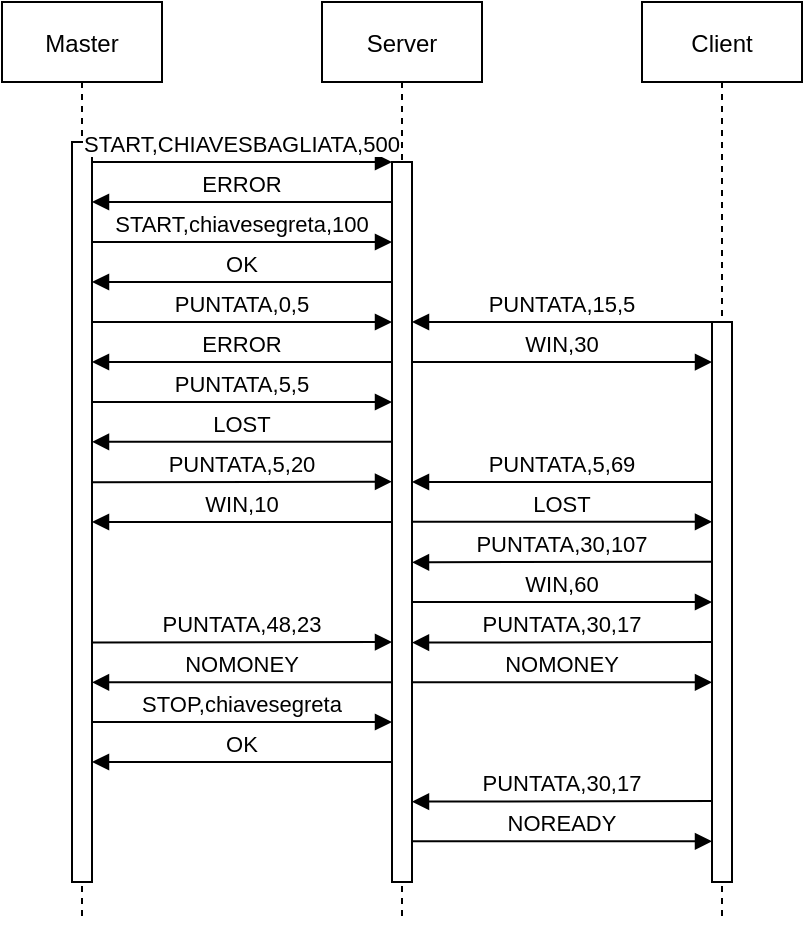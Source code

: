 <mxfile version="20.5.3" type="device"><diagram id="kgpKYQtTHZ0yAKxKKP6v" name="Page-1"><mxGraphModel dx="981" dy="542" grid="1" gridSize="10" guides="1" tooltips="1" connect="1" arrows="1" fold="1" page="1" pageScale="1" pageWidth="850" pageHeight="1100" math="0" shadow="0"><root><mxCell id="0"/><mxCell id="1" parent="0"/><mxCell id="3nuBFxr9cyL0pnOWT2aG-5" value="Server" style="shape=umlLifeline;perimeter=lifelinePerimeter;container=1;collapsible=0;recursiveResize=0;rounded=0;shadow=0;strokeWidth=1;" parent="1" vertex="1"><mxGeometry x="320" y="80" width="80" height="460" as="geometry"/></mxCell><mxCell id="3nuBFxr9cyL0pnOWT2aG-6" value="" style="points=[];perimeter=orthogonalPerimeter;rounded=0;shadow=0;strokeWidth=1;" parent="3nuBFxr9cyL0pnOWT2aG-5" vertex="1"><mxGeometry x="35" y="80" width="10" height="360" as="geometry"/></mxCell><mxCell id="3nuBFxr9cyL0pnOWT2aG-1" value="Master" style="shape=umlLifeline;perimeter=lifelinePerimeter;container=1;collapsible=0;recursiveResize=0;rounded=0;shadow=0;strokeWidth=1;" parent="3nuBFxr9cyL0pnOWT2aG-5" vertex="1"><mxGeometry x="-160" width="80" height="460" as="geometry"/></mxCell><mxCell id="3nuBFxr9cyL0pnOWT2aG-2" value="" style="points=[];perimeter=orthogonalPerimeter;rounded=0;shadow=0;strokeWidth=1;" parent="3nuBFxr9cyL0pnOWT2aG-1" vertex="1"><mxGeometry x="35" y="70" width="10" height="370" as="geometry"/></mxCell><mxCell id="waojhJ6C9vrYD9chcNyZ-15" value="START,chiavesegreta,100" style="verticalAlign=bottom;endArrow=block;entryX=0;entryY=0;shadow=0;strokeWidth=1;" parent="3nuBFxr9cyL0pnOWT2aG-1" edge="1"><mxGeometry relative="1" as="geometry"><mxPoint x="45.0" y="120.0" as="sourcePoint"/><mxPoint x="195" y="120.0" as="targetPoint"/></mxGeometry></mxCell><mxCell id="NxLWmivnNDUIQpCYQLlB-18" value="NOMONEY" style="verticalAlign=bottom;endArrow=block;entryX=1;entryY=0;shadow=0;strokeWidth=1;exitX=-0.057;exitY=0.375;exitDx=0;exitDy=0;exitPerimeter=0;" parent="3nuBFxr9cyL0pnOWT2aG-1" edge="1"><mxGeometry relative="1" as="geometry"><mxPoint x="195" y="340.14" as="sourcePoint"/><mxPoint x="45" y="340.14" as="targetPoint"/></mxGeometry></mxCell><mxCell id="NxLWmivnNDUIQpCYQLlB-19" value="PUNTATA,48,23" style="verticalAlign=bottom;endArrow=block;entryX=0;entryY=0;shadow=0;strokeWidth=1;" parent="3nuBFxr9cyL0pnOWT2aG-1" edge="1"><mxGeometry relative="1" as="geometry"><mxPoint x="45" y="320.29" as="sourcePoint"/><mxPoint x="195" y="320.0" as="targetPoint"/></mxGeometry></mxCell><mxCell id="3nuBFxr9cyL0pnOWT2aG-8" value="START,CHIAVESBAGLIATA,500" style="verticalAlign=bottom;endArrow=block;entryX=0;entryY=0;shadow=0;strokeWidth=1;" parent="3nuBFxr9cyL0pnOWT2aG-5" source="3nuBFxr9cyL0pnOWT2aG-2" target="3nuBFxr9cyL0pnOWT2aG-6" edge="1"><mxGeometry relative="1" as="geometry"><mxPoint x="-50" y="80" as="sourcePoint"/></mxGeometry></mxCell><mxCell id="NxLWmivnNDUIQpCYQLlB-2" value="ERROR" style="verticalAlign=bottom;endArrow=block;shadow=0;strokeWidth=1;entryX=1.03;entryY=0.333;entryDx=0;entryDy=0;entryPerimeter=0;" parent="3nuBFxr9cyL0pnOWT2aG-5" edge="1"><mxGeometry relative="1" as="geometry"><mxPoint x="35" y="180.04" as="sourcePoint"/><mxPoint x="-115" y="180.0" as="targetPoint"/></mxGeometry></mxCell><mxCell id="NxLWmivnNDUIQpCYQLlB-5" value="PUNTATA,5,20" style="verticalAlign=bottom;endArrow=block;entryX=0;entryY=0;shadow=0;strokeWidth=1;" parent="3nuBFxr9cyL0pnOWT2aG-5" edge="1"><mxGeometry relative="1" as="geometry"><mxPoint x="-115" y="240.15" as="sourcePoint"/><mxPoint x="35" y="239.86" as="targetPoint"/></mxGeometry></mxCell><mxCell id="NxLWmivnNDUIQpCYQLlB-6" value="WIN,10" style="verticalAlign=bottom;endArrow=block;entryX=1;entryY=0;shadow=0;strokeWidth=1;exitX=-0.057;exitY=0.375;exitDx=0;exitDy=0;exitPerimeter=0;" parent="3nuBFxr9cyL0pnOWT2aG-5" edge="1"><mxGeometry relative="1" as="geometry"><mxPoint x="35" y="260" as="sourcePoint"/><mxPoint x="-115" y="260" as="targetPoint"/></mxGeometry></mxCell><mxCell id="NxLWmivnNDUIQpCYQLlB-13" value="PUNTATA,15,5" style="verticalAlign=bottom;endArrow=block;entryX=0;entryY=0;shadow=0;strokeWidth=1;" parent="3nuBFxr9cyL0pnOWT2aG-5" edge="1"><mxGeometry relative="1" as="geometry"><mxPoint x="195" y="160.0" as="sourcePoint"/><mxPoint x="45" y="160" as="targetPoint"/></mxGeometry></mxCell><mxCell id="NxLWmivnNDUIQpCYQLlB-10" value="WIN,30" style="verticalAlign=bottom;endArrow=block;shadow=0;strokeWidth=1;entryX=1.03;entryY=0.333;entryDx=0;entryDy=0;entryPerimeter=0;" parent="3nuBFxr9cyL0pnOWT2aG-5" edge="1"><mxGeometry relative="1" as="geometry"><mxPoint x="45" y="180" as="sourcePoint"/><mxPoint x="195" y="180.04" as="targetPoint"/></mxGeometry></mxCell><mxCell id="NxLWmivnNDUIQpCYQLlB-22" value="NOMONEY" style="verticalAlign=bottom;endArrow=block;entryX=1;entryY=0;shadow=0;strokeWidth=1;exitX=-0.057;exitY=0.375;exitDx=0;exitDy=0;exitPerimeter=0;" parent="3nuBFxr9cyL0pnOWT2aG-5" edge="1"><mxGeometry relative="1" as="geometry"><mxPoint x="45" y="340.14" as="sourcePoint"/><mxPoint x="195" y="340.14" as="targetPoint"/></mxGeometry></mxCell><mxCell id="NxLWmivnNDUIQpCYQLlB-23" value="PUNTATA,30,17" style="verticalAlign=bottom;endArrow=block;entryX=0;entryY=0;shadow=0;strokeWidth=1;" parent="3nuBFxr9cyL0pnOWT2aG-5" edge="1"><mxGeometry relative="1" as="geometry"><mxPoint x="195" y="320.0" as="sourcePoint"/><mxPoint x="45" y="320.29" as="targetPoint"/></mxGeometry></mxCell><mxCell id="NxLWmivnNDUIQpCYQLlB-24" value="STOP,chiavesegreta" style="verticalAlign=bottom;endArrow=block;entryX=0;entryY=0;shadow=0;strokeWidth=1;" parent="3nuBFxr9cyL0pnOWT2aG-5" edge="1"><mxGeometry relative="1" as="geometry"><mxPoint x="-115.0" y="360.0" as="sourcePoint"/><mxPoint x="35" y="360.0" as="targetPoint"/></mxGeometry></mxCell><mxCell id="NxLWmivnNDUIQpCYQLlB-25" value="OK" style="verticalAlign=bottom;endArrow=block;entryX=0;entryY=0;shadow=0;strokeWidth=1;" parent="3nuBFxr9cyL0pnOWT2aG-5" edge="1"><mxGeometry relative="1" as="geometry"><mxPoint x="35" y="380.0" as="sourcePoint"/><mxPoint x="-115" y="380.0" as="targetPoint"/></mxGeometry></mxCell><mxCell id="NxLWmivnNDUIQpCYQLlB-26" value="NOREADY" style="verticalAlign=bottom;endArrow=block;entryX=1;entryY=0;shadow=0;strokeWidth=1;exitX=-0.057;exitY=0.375;exitDx=0;exitDy=0;exitPerimeter=0;" parent="3nuBFxr9cyL0pnOWT2aG-5" edge="1"><mxGeometry relative="1" as="geometry"><mxPoint x="45" y="419.67" as="sourcePoint"/><mxPoint x="195" y="419.67" as="targetPoint"/></mxGeometry></mxCell><mxCell id="NxLWmivnNDUIQpCYQLlB-28" value="PUNTATA,30,17" style="verticalAlign=bottom;endArrow=block;entryX=0;entryY=0;shadow=0;strokeWidth=1;" parent="3nuBFxr9cyL0pnOWT2aG-5" edge="1"><mxGeometry relative="1" as="geometry"><mxPoint x="195" y="399.53" as="sourcePoint"/><mxPoint x="45" y="399.82" as="targetPoint"/></mxGeometry></mxCell><mxCell id="waojhJ6C9vrYD9chcNyZ-5" value="Client" style="shape=umlLifeline;perimeter=lifelinePerimeter;container=1;collapsible=0;recursiveResize=0;rounded=0;shadow=0;strokeWidth=1;" parent="1" vertex="1"><mxGeometry x="480" y="80" width="80" height="460" as="geometry"/></mxCell><mxCell id="waojhJ6C9vrYD9chcNyZ-6" value="" style="points=[];perimeter=orthogonalPerimeter;rounded=0;shadow=0;strokeWidth=1;" parent="waojhJ6C9vrYD9chcNyZ-5" vertex="1"><mxGeometry x="35" y="160" width="10" height="280" as="geometry"/></mxCell><mxCell id="NxLWmivnNDUIQpCYQLlB-16" value="PUNTATA,5,69" style="verticalAlign=bottom;endArrow=block;entryX=0;entryY=0;shadow=0;strokeWidth=1;" parent="waojhJ6C9vrYD9chcNyZ-5" edge="1"><mxGeometry relative="1" as="geometry"><mxPoint x="35" y="240" as="sourcePoint"/><mxPoint x="-115" y="240" as="targetPoint"/></mxGeometry></mxCell><mxCell id="NxLWmivnNDUIQpCYQLlB-17" value="LOST" style="verticalAlign=bottom;endArrow=block;entryX=1;entryY=0;shadow=0;strokeWidth=1;exitX=-0.057;exitY=0.375;exitDx=0;exitDy=0;exitPerimeter=0;" parent="waojhJ6C9vrYD9chcNyZ-5" edge="1"><mxGeometry relative="1" as="geometry"><mxPoint x="-115" y="259.89" as="sourcePoint"/><mxPoint x="35" y="259.89" as="targetPoint"/></mxGeometry></mxCell><mxCell id="NxLWmivnNDUIQpCYQLlB-12" value="WIN,60" style="verticalAlign=bottom;endArrow=block;entryX=1;entryY=0;shadow=0;strokeWidth=1;exitX=-0.057;exitY=0.375;exitDx=0;exitDy=0;exitPerimeter=0;" parent="waojhJ6C9vrYD9chcNyZ-5" edge="1"><mxGeometry relative="1" as="geometry"><mxPoint x="-115" y="300" as="sourcePoint"/><mxPoint x="35" y="300" as="targetPoint"/></mxGeometry></mxCell><mxCell id="NxLWmivnNDUIQpCYQLlB-11" value="PUNTATA,30,107" style="verticalAlign=bottom;endArrow=block;entryX=0;entryY=0;shadow=0;strokeWidth=1;" parent="waojhJ6C9vrYD9chcNyZ-5" edge="1"><mxGeometry relative="1" as="geometry"><mxPoint x="35" y="279.86" as="sourcePoint"/><mxPoint x="-115" y="280.15" as="targetPoint"/></mxGeometry></mxCell><mxCell id="waojhJ6C9vrYD9chcNyZ-16" value="ERROR" style="verticalAlign=bottom;endArrow=block;entryX=0;entryY=0;shadow=0;strokeWidth=1;" parent="1" edge="1"><mxGeometry relative="1" as="geometry"><mxPoint x="355" y="180.0" as="sourcePoint"/><mxPoint x="205.0" y="180.0" as="targetPoint"/></mxGeometry></mxCell><mxCell id="NxLWmivnNDUIQpCYQLlB-7" value="OK" style="verticalAlign=bottom;endArrow=block;entryX=0;entryY=0;shadow=0;strokeWidth=1;" parent="1" edge="1"><mxGeometry relative="1" as="geometry"><mxPoint x="355" y="220.0" as="sourcePoint"/><mxPoint x="205" y="220.0" as="targetPoint"/></mxGeometry></mxCell><mxCell id="NxLWmivnNDUIQpCYQLlB-1" value="PUNTATA,0,5" style="verticalAlign=bottom;endArrow=block;entryX=0;entryY=0;shadow=0;strokeWidth=1;" parent="1" edge="1"><mxGeometry relative="1" as="geometry"><mxPoint x="205" y="240" as="sourcePoint"/><mxPoint x="355" y="240.0" as="targetPoint"/></mxGeometry></mxCell><mxCell id="NxLWmivnNDUIQpCYQLlB-9" value="PUNTATA,5,5" style="verticalAlign=bottom;endArrow=block;entryX=0;entryY=0;shadow=0;strokeWidth=1;" parent="1" edge="1"><mxGeometry relative="1" as="geometry"><mxPoint x="205" y="280" as="sourcePoint"/><mxPoint x="355" y="280.0" as="targetPoint"/></mxGeometry></mxCell><mxCell id="NxLWmivnNDUIQpCYQLlB-3" value="LOST" style="verticalAlign=bottom;endArrow=block;entryX=1;entryY=0;shadow=0;strokeWidth=1;exitX=-0.057;exitY=0.375;exitDx=0;exitDy=0;exitPerimeter=0;" parent="1" edge="1"><mxGeometry relative="1" as="geometry"><mxPoint x="355.0" y="299.89" as="sourcePoint"/><mxPoint x="205" y="299.89" as="targetPoint"/></mxGeometry></mxCell></root></mxGraphModel></diagram></mxfile>